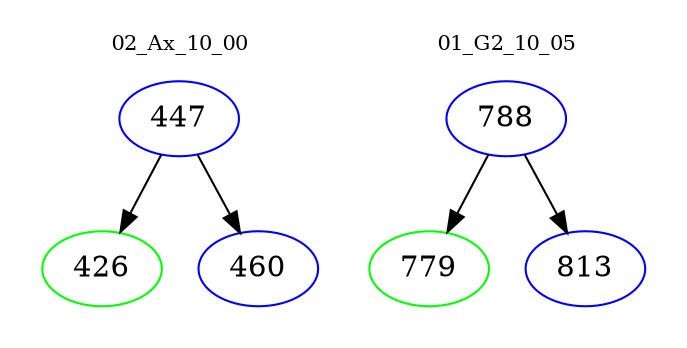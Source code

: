 digraph{
subgraph cluster_0 {
color = white
label = "02_Ax_10_00";
fontsize=10;
T0_447 [label="447", color="blue"]
T0_447 -> T0_426 [color="black"]
T0_426 [label="426", color="green"]
T0_447 -> T0_460 [color="black"]
T0_460 [label="460", color="blue"]
}
subgraph cluster_1 {
color = white
label = "01_G2_10_05";
fontsize=10;
T1_788 [label="788", color="blue"]
T1_788 -> T1_779 [color="black"]
T1_779 [label="779", color="green"]
T1_788 -> T1_813 [color="black"]
T1_813 [label="813", color="blue"]
}
}
